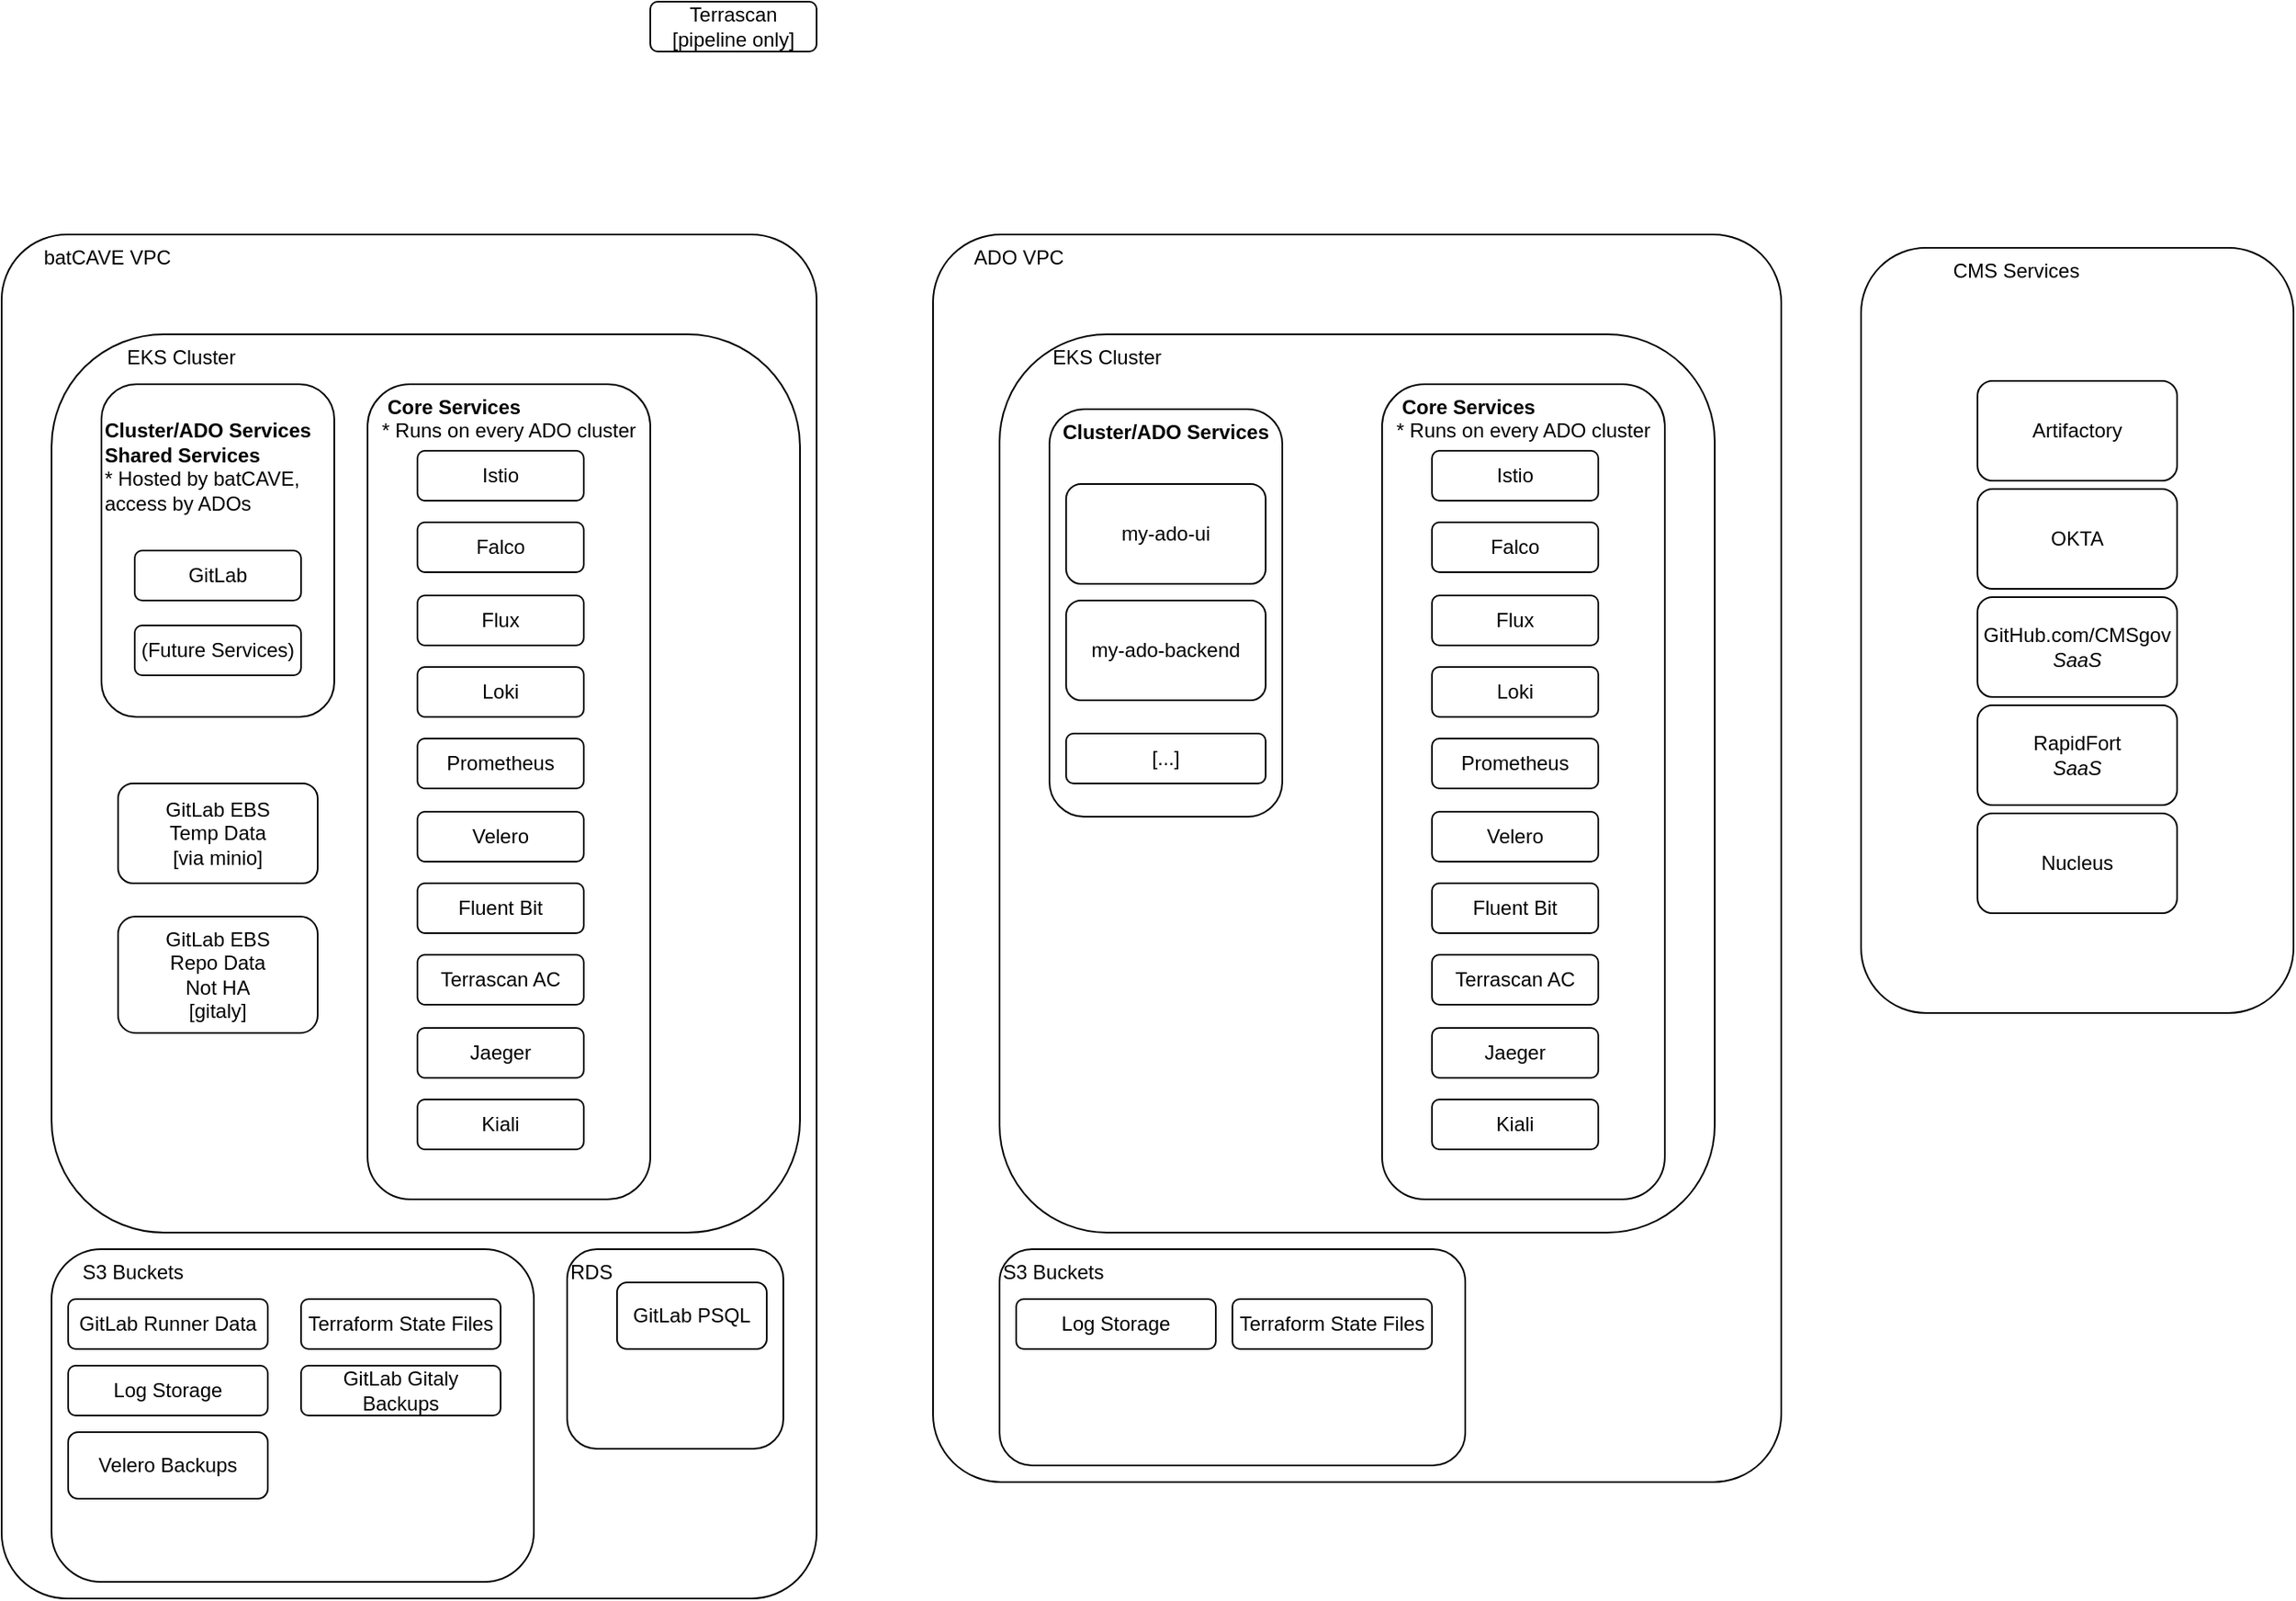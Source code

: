 <mxfile version="16.4.11" type="google"><diagram id="IbHZMtXcxtlfHC8SgTto" name="Page-1"><mxGraphModel dx="1386" dy="909" grid="0" gridSize="10" guides="1" tooltips="1" connect="1" arrows="1" fold="1" page="1" pageScale="1" pageWidth="850" pageHeight="1100" math="0" shadow="0"><root><mxCell id="0"/><mxCell id="1" parent="0"/><mxCell id="2pCjOsHOzmAfa53snUct-1" value="&amp;nbsp; &amp;nbsp; &amp;nbsp;&amp;nbsp; batCAVE VPC" style="rounded=1;whiteSpace=wrap;html=1;verticalAlign=top;align=left;arcSize=8;" vertex="1" parent="1"><mxGeometry x="170" y="230" width="490" height="820" as="geometry"/></mxCell><mxCell id="2pCjOsHOzmAfa53snUct-2" value="&lt;div&gt;&amp;nbsp; &amp;nbsp;&amp;nbsp; &amp;nbsp;&amp;nbsp;&amp;nbsp;&amp;nbsp;&amp;nbsp;&amp;nbsp;&amp;nbsp; EKS Cluster&lt;/div&gt;" style="rounded=1;whiteSpace=wrap;html=1;verticalAlign=top;align=left;" vertex="1" parent="1"><mxGeometry x="200" y="290" width="450" height="540" as="geometry"/></mxCell><mxCell id="2pCjOsHOzmAfa53snUct-6" value="" style="group" vertex="1" connectable="0" parent="1"><mxGeometry x="390" y="320" width="170" height="610" as="geometry"/></mxCell><mxCell id="2pCjOsHOzmAfa53snUct-40" value="" style="group" vertex="1" connectable="0" parent="2pCjOsHOzmAfa53snUct-6"><mxGeometry width="170" height="490" as="geometry"/></mxCell><mxCell id="2pCjOsHOzmAfa53snUct-3" value="&lt;div&gt;&lt;b&gt;&amp;nbsp;&amp;nbsp; Core Services&lt;/b&gt;&lt;/div&gt;&lt;div&gt;&amp;nbsp; * Runs on every ADO cluster&lt;br&gt;&lt;/div&gt;" style="rounded=1;whiteSpace=wrap;html=1;align=left;verticalAlign=top;" vertex="1" parent="2pCjOsHOzmAfa53snUct-40"><mxGeometry width="170" height="490" as="geometry"/></mxCell><mxCell id="2pCjOsHOzmAfa53snUct-4" value="Istio" style="rounded=1;whiteSpace=wrap;html=1;" vertex="1" parent="2pCjOsHOzmAfa53snUct-40"><mxGeometry x="30" y="40" width="100" height="30" as="geometry"/></mxCell><mxCell id="2pCjOsHOzmAfa53snUct-5" value="Falco" style="rounded=1;whiteSpace=wrap;html=1;" vertex="1" parent="2pCjOsHOzmAfa53snUct-40"><mxGeometry x="30" y="83" width="100" height="30" as="geometry"/></mxCell><mxCell id="2pCjOsHOzmAfa53snUct-8" value="&lt;div&gt;Flux&lt;/div&gt;" style="rounded=1;whiteSpace=wrap;html=1;" vertex="1" parent="2pCjOsHOzmAfa53snUct-40"><mxGeometry x="30" y="127" width="100" height="30" as="geometry"/></mxCell><mxCell id="2pCjOsHOzmAfa53snUct-16" value="Loki" style="rounded=1;whiteSpace=wrap;html=1;" vertex="1" parent="2pCjOsHOzmAfa53snUct-40"><mxGeometry x="30" y="170" width="100" height="30" as="geometry"/></mxCell><mxCell id="2pCjOsHOzmAfa53snUct-17" value="Prometheus" style="rounded=1;whiteSpace=wrap;html=1;" vertex="1" parent="2pCjOsHOzmAfa53snUct-40"><mxGeometry x="30" y="213" width="100" height="30" as="geometry"/></mxCell><mxCell id="2pCjOsHOzmAfa53snUct-18" value="Velero" style="rounded=1;whiteSpace=wrap;html=1;" vertex="1" parent="2pCjOsHOzmAfa53snUct-40"><mxGeometry x="30" y="257" width="100" height="30" as="geometry"/></mxCell><mxCell id="2pCjOsHOzmAfa53snUct-19" value="Fluent Bit" style="rounded=1;whiteSpace=wrap;html=1;" vertex="1" parent="2pCjOsHOzmAfa53snUct-40"><mxGeometry x="30" y="300" width="100" height="30" as="geometry"/></mxCell><mxCell id="2pCjOsHOzmAfa53snUct-20" value="Terrascan AC" style="rounded=1;whiteSpace=wrap;html=1;" vertex="1" parent="2pCjOsHOzmAfa53snUct-40"><mxGeometry x="30" y="343" width="100" height="30" as="geometry"/></mxCell><mxCell id="2pCjOsHOzmAfa53snUct-31" value="Jaeger" style="rounded=1;whiteSpace=wrap;html=1;" vertex="1" parent="2pCjOsHOzmAfa53snUct-40"><mxGeometry x="30" y="387" width="100" height="30" as="geometry"/></mxCell><mxCell id="2pCjOsHOzmAfa53snUct-32" value="Kiali" style="rounded=1;whiteSpace=wrap;html=1;" vertex="1" parent="2pCjOsHOzmAfa53snUct-40"><mxGeometry x="30" y="430" width="100" height="30" as="geometry"/></mxCell><mxCell id="2pCjOsHOzmAfa53snUct-10" value="Terrascan [pipeline only]" style="rounded=1;whiteSpace=wrap;html=1;" vertex="1" parent="1"><mxGeometry x="560" y="90" width="100" height="30" as="geometry"/></mxCell><mxCell id="2pCjOsHOzmAfa53snUct-51" value="&amp;nbsp; &amp;nbsp; &amp;nbsp;&amp;nbsp; ADO VPC" style="rounded=1;whiteSpace=wrap;html=1;verticalAlign=top;align=left;arcSize=8;" vertex="1" parent="1"><mxGeometry x="730" y="230" width="510" height="750" as="geometry"/></mxCell><mxCell id="2pCjOsHOzmAfa53snUct-52" value="&lt;div&gt;&amp;nbsp;&amp;nbsp;&amp;nbsp;&amp;nbsp;&amp;nbsp;&amp;nbsp;&amp;nbsp;&amp;nbsp; EKS Cluster&lt;/div&gt;" style="rounded=1;whiteSpace=wrap;html=1;verticalAlign=top;align=left;" vertex="1" parent="1"><mxGeometry x="770" y="290" width="430" height="540" as="geometry"/></mxCell><mxCell id="2pCjOsHOzmAfa53snUct-53" value="" style="group" vertex="1" connectable="0" parent="1"><mxGeometry x="1000" y="320" width="170" height="610" as="geometry"/></mxCell><mxCell id="2pCjOsHOzmAfa53snUct-54" value="" style="group" vertex="1" connectable="0" parent="2pCjOsHOzmAfa53snUct-53"><mxGeometry width="170" height="490" as="geometry"/></mxCell><mxCell id="2pCjOsHOzmAfa53snUct-55" value="&lt;div&gt;&lt;b&gt;&amp;nbsp;&amp;nbsp; Core Services&lt;/b&gt;&lt;/div&gt;&lt;div&gt;&amp;nbsp; * Runs on every ADO cluster&lt;br&gt;&lt;/div&gt;" style="rounded=1;whiteSpace=wrap;html=1;align=left;verticalAlign=top;" vertex="1" parent="2pCjOsHOzmAfa53snUct-54"><mxGeometry width="170" height="490" as="geometry"/></mxCell><mxCell id="2pCjOsHOzmAfa53snUct-56" value="Istio" style="rounded=1;whiteSpace=wrap;html=1;" vertex="1" parent="2pCjOsHOzmAfa53snUct-54"><mxGeometry x="30" y="40" width="100" height="30" as="geometry"/></mxCell><mxCell id="2pCjOsHOzmAfa53snUct-57" value="Falco" style="rounded=1;whiteSpace=wrap;html=1;" vertex="1" parent="2pCjOsHOzmAfa53snUct-54"><mxGeometry x="30" y="83" width="100" height="30" as="geometry"/></mxCell><mxCell id="2pCjOsHOzmAfa53snUct-58" value="&lt;div&gt;Flux&lt;/div&gt;" style="rounded=1;whiteSpace=wrap;html=1;" vertex="1" parent="2pCjOsHOzmAfa53snUct-54"><mxGeometry x="30" y="127" width="100" height="30" as="geometry"/></mxCell><mxCell id="2pCjOsHOzmAfa53snUct-59" value="Loki" style="rounded=1;whiteSpace=wrap;html=1;" vertex="1" parent="2pCjOsHOzmAfa53snUct-54"><mxGeometry x="30" y="170" width="100" height="30" as="geometry"/></mxCell><mxCell id="2pCjOsHOzmAfa53snUct-60" value="Prometheus" style="rounded=1;whiteSpace=wrap;html=1;" vertex="1" parent="2pCjOsHOzmAfa53snUct-54"><mxGeometry x="30" y="213" width="100" height="30" as="geometry"/></mxCell><mxCell id="2pCjOsHOzmAfa53snUct-61" value="Velero" style="rounded=1;whiteSpace=wrap;html=1;" vertex="1" parent="2pCjOsHOzmAfa53snUct-54"><mxGeometry x="30" y="257" width="100" height="30" as="geometry"/></mxCell><mxCell id="2pCjOsHOzmAfa53snUct-62" value="Fluent Bit" style="rounded=1;whiteSpace=wrap;html=1;" vertex="1" parent="2pCjOsHOzmAfa53snUct-54"><mxGeometry x="30" y="300" width="100" height="30" as="geometry"/></mxCell><mxCell id="2pCjOsHOzmAfa53snUct-63" value="Terrascan AC" style="rounded=1;whiteSpace=wrap;html=1;" vertex="1" parent="2pCjOsHOzmAfa53snUct-54"><mxGeometry x="30" y="343" width="100" height="30" as="geometry"/></mxCell><mxCell id="2pCjOsHOzmAfa53snUct-64" value="Jaeger" style="rounded=1;whiteSpace=wrap;html=1;" vertex="1" parent="2pCjOsHOzmAfa53snUct-54"><mxGeometry x="30" y="387" width="100" height="30" as="geometry"/></mxCell><mxCell id="2pCjOsHOzmAfa53snUct-65" value="Kiali" style="rounded=1;whiteSpace=wrap;html=1;" vertex="1" parent="2pCjOsHOzmAfa53snUct-54"><mxGeometry x="30" y="430" width="100" height="30" as="geometry"/></mxCell><mxCell id="2pCjOsHOzmAfa53snUct-69" value="&lt;b&gt;Cluster/ADO Services&lt;/b&gt;" style="rounded=1;whiteSpace=wrap;html=1;verticalAlign=top;" vertex="1" parent="1"><mxGeometry x="800" y="335" width="140" height="245" as="geometry"/></mxCell><mxCell id="2pCjOsHOzmAfa53snUct-70" value="my-ado-ui" style="rounded=1;whiteSpace=wrap;html=1;" vertex="1" parent="1"><mxGeometry x="810" y="380" width="120" height="60" as="geometry"/></mxCell><mxCell id="2pCjOsHOzmAfa53snUct-71" value="my-ado-backend" style="rounded=1;whiteSpace=wrap;html=1;" vertex="1" parent="1"><mxGeometry x="810" y="450" width="120" height="60" as="geometry"/></mxCell><mxCell id="2pCjOsHOzmAfa53snUct-72" value="" style="group" vertex="1" connectable="0" parent="1"><mxGeometry x="230" y="320" width="140" height="200" as="geometry"/></mxCell><mxCell id="2pCjOsHOzmAfa53snUct-7" value="&lt;br&gt;&lt;b&gt;&lt;b&gt;Cluster/ADO Services&lt;br&gt;&lt;/b&gt;Shared Services&lt;/b&gt;&lt;br&gt;* Hosted by batCAVE, access by ADOs" style="rounded=1;whiteSpace=wrap;html=1;verticalAlign=top;align=left;" vertex="1" parent="2pCjOsHOzmAfa53snUct-72"><mxGeometry width="140" height="200" as="geometry"/></mxCell><mxCell id="2pCjOsHOzmAfa53snUct-34" value="GitLab" style="rounded=1;whiteSpace=wrap;html=1;fontStyle=0" vertex="1" parent="2pCjOsHOzmAfa53snUct-72"><mxGeometry x="20" y="100" width="100" height="30" as="geometry"/></mxCell><mxCell id="2pCjOsHOzmAfa53snUct-42" value="(Future Services)" style="rounded=1;whiteSpace=wrap;html=1;" vertex="1" parent="2pCjOsHOzmAfa53snUct-72"><mxGeometry x="20" y="145" width="100" height="30" as="geometry"/></mxCell><mxCell id="2pCjOsHOzmAfa53snUct-73" value="[...]" style="rounded=1;whiteSpace=wrap;html=1;" vertex="1" parent="1"><mxGeometry x="810" y="530" width="120" height="30" as="geometry"/></mxCell><mxCell id="2pCjOsHOzmAfa53snUct-75" value="&amp;nbsp;&amp;nbsp;&amp;nbsp;&amp;nbsp; S3 Buckets" style="rounded=1;whiteSpace=wrap;html=1;verticalAlign=top;align=left;" vertex="1" parent="1"><mxGeometry x="200" y="840" width="290" height="200" as="geometry"/></mxCell><mxCell id="2pCjOsHOzmAfa53snUct-76" value="GitLab Runner Data" style="rounded=1;whiteSpace=wrap;html=1;" vertex="1" parent="1"><mxGeometry x="210" y="870" width="120" height="30" as="geometry"/></mxCell><mxCell id="2pCjOsHOzmAfa53snUct-77" value="Log Storage" style="rounded=1;whiteSpace=wrap;html=1;" vertex="1" parent="1"><mxGeometry x="210" y="910" width="120" height="30" as="geometry"/></mxCell><mxCell id="2pCjOsHOzmAfa53snUct-78" value="S3 Buckets" style="rounded=1;whiteSpace=wrap;html=1;verticalAlign=top;align=left;" vertex="1" parent="1"><mxGeometry x="770" y="840" width="280" height="130" as="geometry"/></mxCell><mxCell id="2pCjOsHOzmAfa53snUct-79" value="Log Storage" style="rounded=1;whiteSpace=wrap;html=1;" vertex="1" parent="1"><mxGeometry x="780" y="870" width="120" height="30" as="geometry"/></mxCell><mxCell id="2pCjOsHOzmAfa53snUct-80" value="Terraform State Files" style="rounded=1;whiteSpace=wrap;html=1;" vertex="1" parent="1"><mxGeometry x="350" y="870" width="120" height="30" as="geometry"/></mxCell><mxCell id="2pCjOsHOzmAfa53snUct-81" value="Terraform State Files" style="rounded=1;whiteSpace=wrap;html=1;" vertex="1" parent="1"><mxGeometry x="910" y="870" width="120" height="30" as="geometry"/></mxCell><mxCell id="2pCjOsHOzmAfa53snUct-82" value="RDS" style="rounded=1;whiteSpace=wrap;html=1;verticalAlign=top;align=left;" vertex="1" parent="1"><mxGeometry x="510" y="840" width="130" height="120" as="geometry"/></mxCell><mxCell id="2pCjOsHOzmAfa53snUct-84" value="GitLab PSQL" style="rounded=1;whiteSpace=wrap;html=1;" vertex="1" parent="1"><mxGeometry x="540" y="860" width="90" height="40" as="geometry"/></mxCell><mxCell id="2pCjOsHOzmAfa53snUct-86" value="GitLab EBS&lt;br&gt;Temp Data&lt;br&gt;[via minio]" style="rounded=1;whiteSpace=wrap;html=1;" vertex="1" parent="1"><mxGeometry x="240" y="560" width="120" height="60" as="geometry"/></mxCell><mxCell id="2pCjOsHOzmAfa53snUct-87" value="&lt;div&gt;GitLab EBS&lt;br&gt;Repo Data&lt;br&gt;Not HA&lt;br&gt;&lt;/div&gt;&lt;div&gt;[gitaly]&lt;br&gt;&lt;/div&gt;" style="rounded=1;whiteSpace=wrap;html=1;" vertex="1" parent="1"><mxGeometry x="240" y="640" width="120" height="70" as="geometry"/></mxCell><mxCell id="2pCjOsHOzmAfa53snUct-88" value="GitLab Gitaly Backups" style="rounded=1;whiteSpace=wrap;html=1;" vertex="1" parent="1"><mxGeometry x="350" y="910" width="120" height="30" as="geometry"/></mxCell><mxCell id="2pCjOsHOzmAfa53snUct-89" value="Velero Backups&lt;br&gt;" style="rounded=1;whiteSpace=wrap;html=1;" vertex="1" parent="1"><mxGeometry x="210" y="950" width="120" height="40" as="geometry"/></mxCell><mxCell id="2pCjOsHOzmAfa53snUct-90" value="" style="group" vertex="1" connectable="0" parent="1"><mxGeometry x="1288" y="238" width="260" height="460" as="geometry"/></mxCell><mxCell id="2pCjOsHOzmAfa53snUct-36" value="&amp;nbsp;&amp;nbsp;&amp;nbsp;&amp;nbsp;&amp;nbsp;&amp;nbsp;&amp;nbsp;&amp;nbsp;&amp;nbsp;&amp;nbsp;&amp;nbsp;&amp;nbsp;&amp;nbsp;&amp;nbsp;&amp;nbsp; CMS Services" style="rounded=1;whiteSpace=wrap;html=1;verticalAlign=top;align=left;" vertex="1" parent="2pCjOsHOzmAfa53snUct-90"><mxGeometry width="260" height="460" as="geometry"/></mxCell><mxCell id="2pCjOsHOzmAfa53snUct-35" value="Artifactory&lt;br&gt;" style="rounded=1;whiteSpace=wrap;html=1;flipV=0;" vertex="1" parent="2pCjOsHOzmAfa53snUct-90"><mxGeometry x="70" y="80" width="120" height="60" as="geometry"/></mxCell><mxCell id="2pCjOsHOzmAfa53snUct-37" value="OKTA" style="rounded=1;whiteSpace=wrap;html=1;flipV=0;" vertex="1" parent="2pCjOsHOzmAfa53snUct-90"><mxGeometry x="70" y="145" width="120" height="60" as="geometry"/></mxCell><mxCell id="2pCjOsHOzmAfa53snUct-43" value="GitHub.com/CMSgov&lt;br&gt;&lt;i&gt;SaaS&lt;/i&gt;" style="rounded=1;whiteSpace=wrap;html=1;flipV=0;" vertex="1" parent="2pCjOsHOzmAfa53snUct-90"><mxGeometry x="70" y="210" width="120" height="60" as="geometry"/></mxCell><mxCell id="2pCjOsHOzmAfa53snUct-41" value="RapidFort&lt;br&gt;&lt;i&gt;SaaS&lt;/i&gt;" style="rounded=1;whiteSpace=wrap;html=1;flipV=0;" vertex="1" parent="2pCjOsHOzmAfa53snUct-90"><mxGeometry x="70" y="275" width="120" height="60" as="geometry"/></mxCell><mxCell id="2pCjOsHOzmAfa53snUct-45" value="Nucleus" style="rounded=1;whiteSpace=wrap;html=1;flipV=0;" vertex="1" parent="2pCjOsHOzmAfa53snUct-90"><mxGeometry x="70" y="340" width="120" height="60" as="geometry"/></mxCell></root></mxGraphModel></diagram></mxfile>